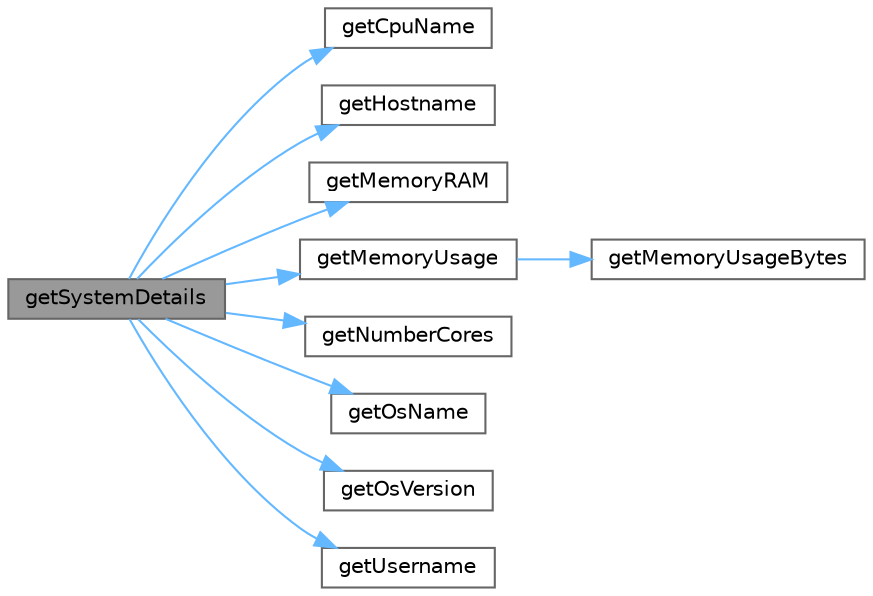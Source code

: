 digraph "getSystemDetails"
{
 // INTERACTIVE_SVG=YES
 // LATEX_PDF_SIZE
  bgcolor="transparent";
  edge [fontname=Helvetica,fontsize=10,labelfontname=Helvetica,labelfontsize=10];
  node [fontname=Helvetica,fontsize=10,shape=box,height=0.2,width=0.4];
  rankdir="LR";
  Node1 [label="getSystemDetails",height=0.2,width=0.4,color="gray40", fillcolor="grey60", style="filled", fontcolor="black",tooltip="Returns all the above system details in a single string."];
  Node1 -> Node2 [color="steelblue1",style="solid"];
  Node2 [label="getCpuName",height=0.2,width=0.4,color="grey40", fillcolor="white", style="filled",URL="$group__utilities.html#ga096dc0eb4fc10d75220e3a101256340b",tooltip="Returns the CPU name (e.g. \"Intel(R) Core(TM) i7-3720QM CPU @ 2.60GHz\"."];
  Node1 -> Node3 [color="steelblue1",style="solid"];
  Node3 [label="getHostname",height=0.2,width=0.4,color="grey40", fillcolor="white", style="filled",URL="$group__utilities.html#ga4eeeacba2fc1201c43d42a4f5145b825",tooltip="Returns the machine name."];
  Node1 -> Node4 [color="steelblue1",style="solid"];
  Node4 [label="getMemoryRAM",height=0.2,width=0.4,color="grey40", fillcolor="white", style="filled",URL="$group__utilities.html#ga748e9d7fe3a07964d60e3b22a33b859e",tooltip="Returns the total amount of memory available (installed RAM)"];
  Node1 -> Node5 [color="steelblue1",style="solid"];
  Node5 [label="getMemoryUsage",height=0.2,width=0.4,color="grey40", fillcolor="white", style="filled",URL="$group__utilities.html#ga2a921e63b7ddc81cd8f7800464f99e93",tooltip="Returns the current process memory usage."];
  Node5 -> Node6 [color="steelblue1",style="solid"];
  Node6 [label="getMemoryUsageBytes",height=0.2,width=0.4,color="grey40", fillcolor="white", style="filled",URL="$group__utilities.html#gafe2116da04fbbb9197987e36e26487b9",tooltip=" "];
  Node1 -> Node7 [color="steelblue1",style="solid"];
  Node7 [label="getNumberCores",height=0.2,width=0.4,color="grey40", fillcolor="white", style="filled",URL="$group__utilities.html#gaff8629cfabbb6fe4cdf6e03c6d6d371a",tooltip="Returns the number of Cores available to the OS."];
  Node1 -> Node8 [color="steelblue1",style="solid"];
  Node8 [label="getOsName",height=0.2,width=0.4,color="grey40", fillcolor="white", style="filled",URL="$group__utilities.html#ga511af619726df469030211c43bd9cdfb",tooltip="Returns the OS Name."];
  Node1 -> Node9 [color="steelblue1",style="solid"];
  Node9 [label="getOsVersion",height=0.2,width=0.4,color="grey40", fillcolor="white", style="filled",URL="$group__utilities.html#ga991f338663687062cd587906b2413b04",tooltip="Returns the OS Version."];
  Node1 -> Node10 [color="steelblue1",style="solid"];
  Node10 [label="getUsername",height=0.2,width=0.4,color="grey40", fillcolor="white", style="filled",URL="$group__utilities.html#ga4fe59b0909c1ee46ead7fe632fe182f8",tooltip="Returns the current username."];
}
